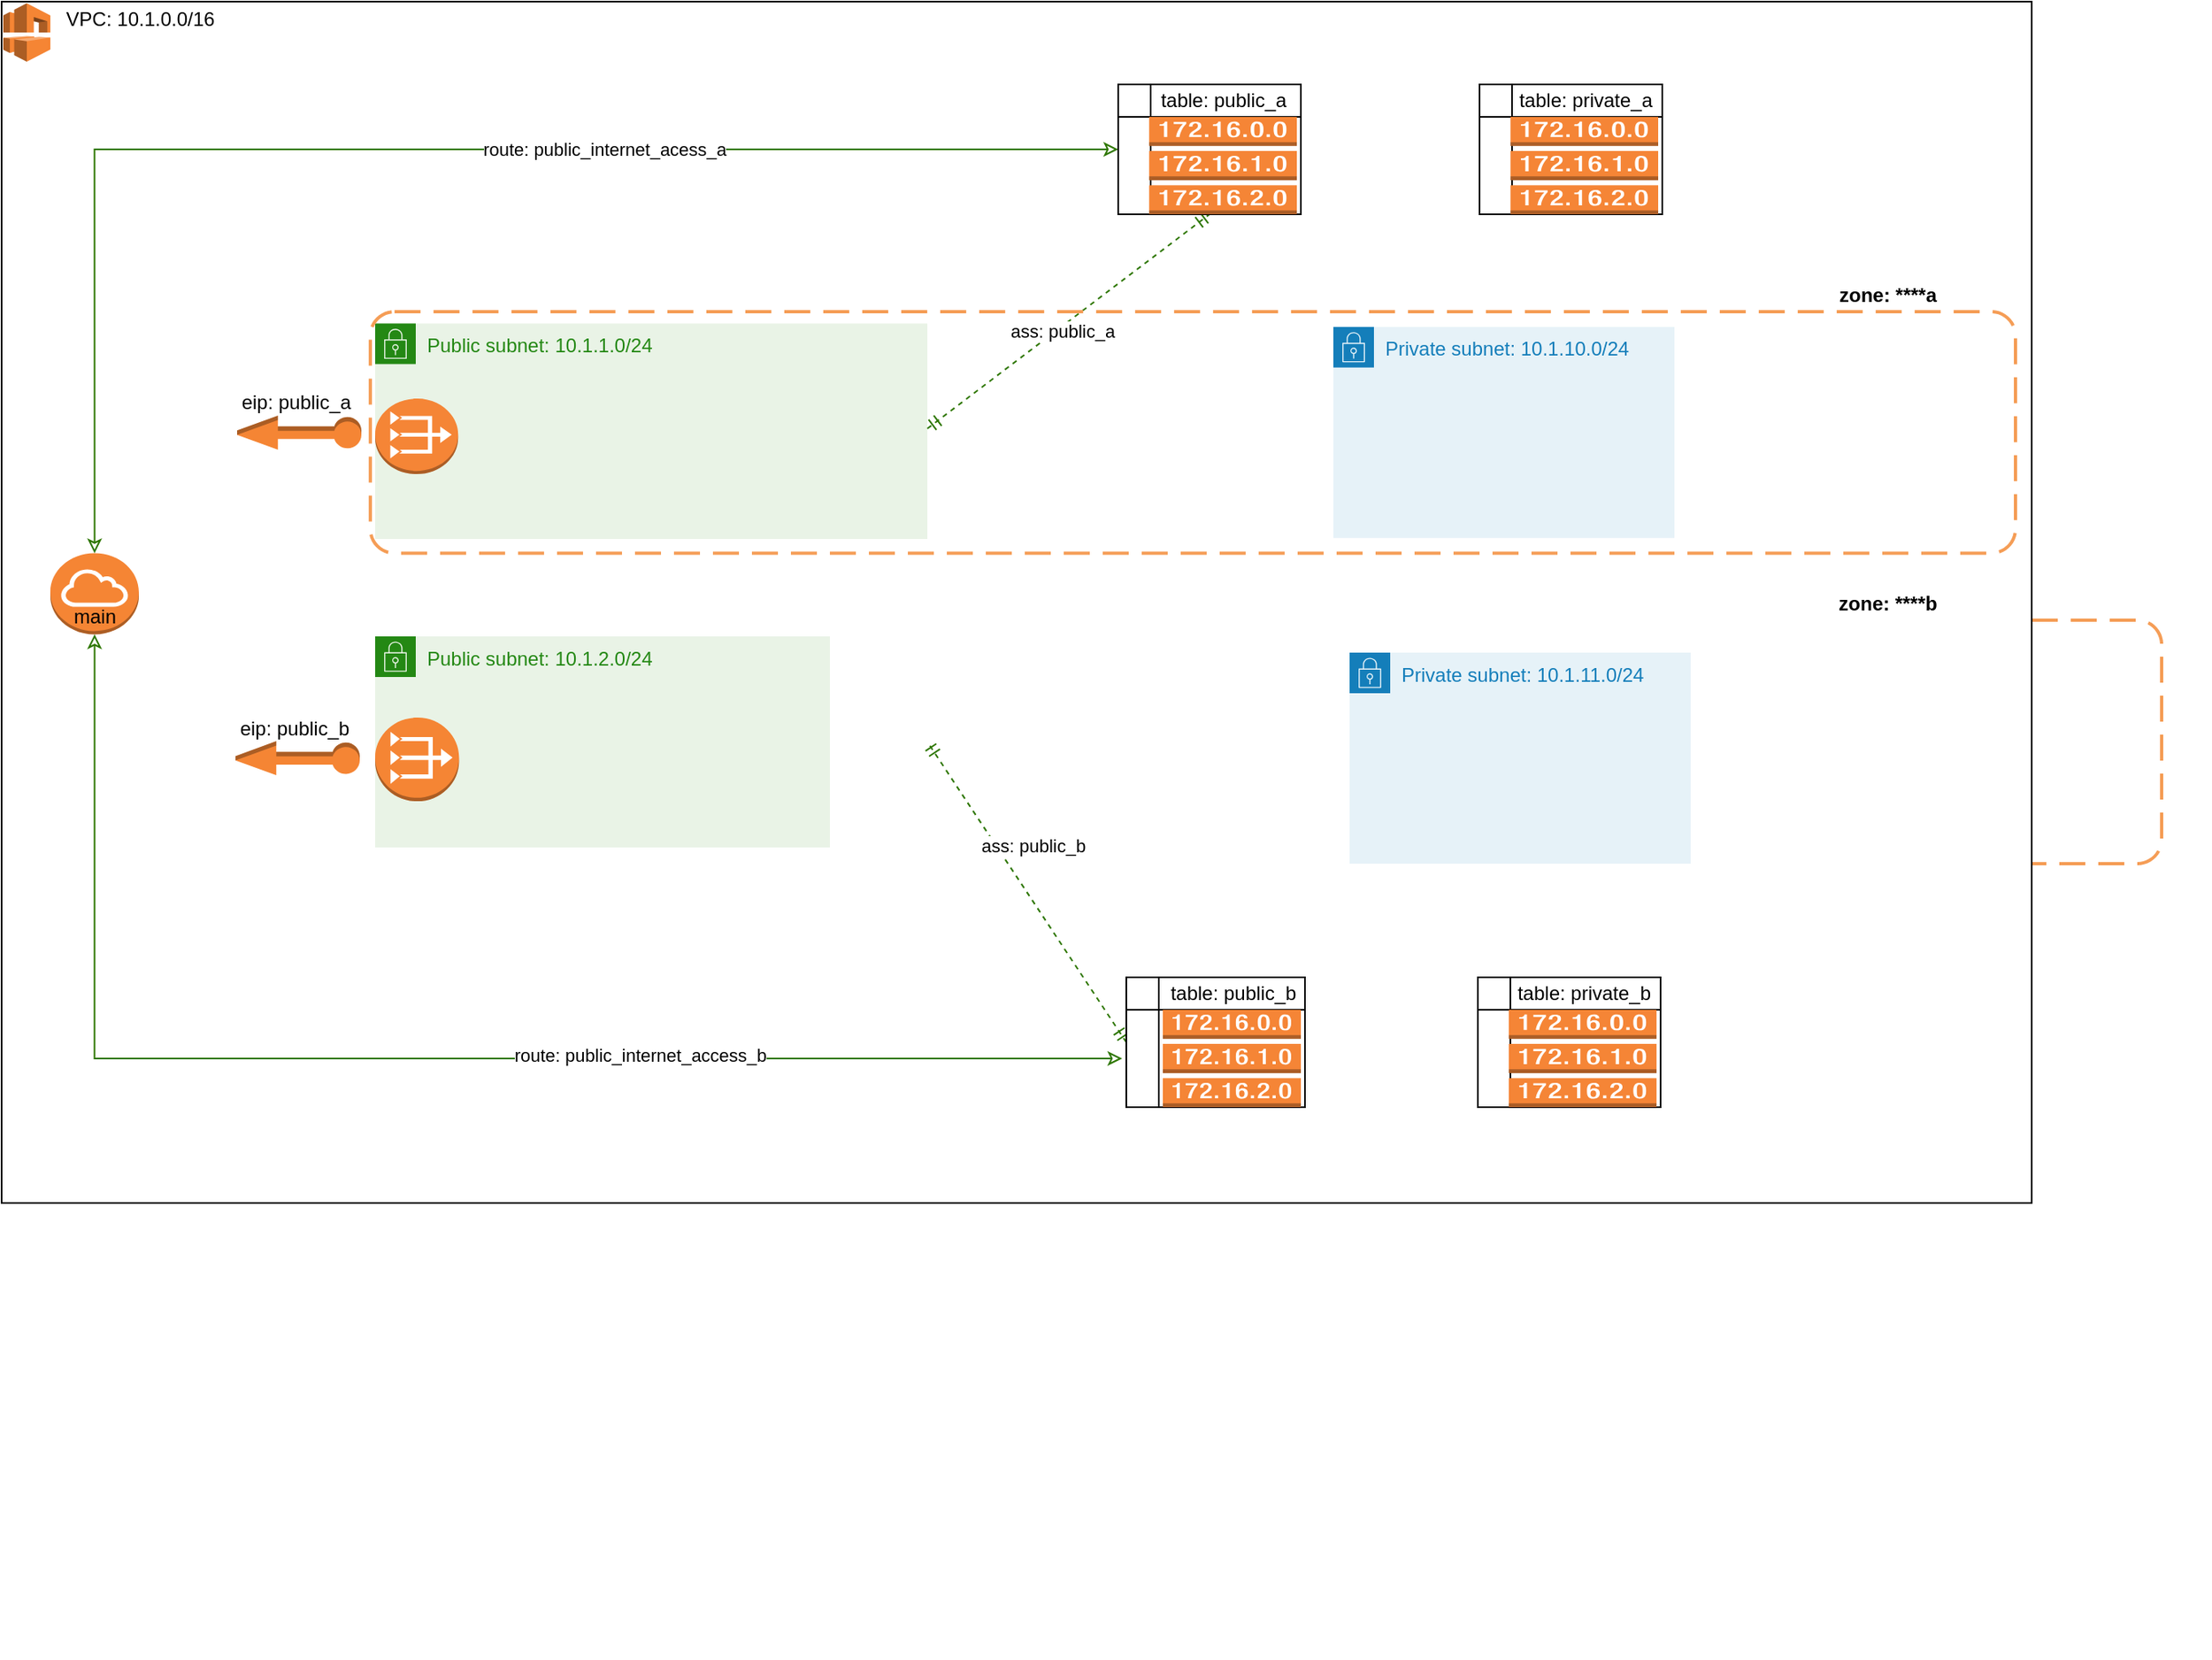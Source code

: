 <mxfile version="13.1.3">
    <diagram id="6hGFLwfOUW9BJ-s0fimq" name="Page-1">
        <mxGraphModel dx="844" dy="714" grid="1" gridSize="10" guides="1" tooltips="1" connect="1" arrows="1" fold="1" page="1" pageScale="1" pageWidth="827" pageHeight="1169" math="0" shadow="0">
            <root>
                <mxCell id="0"/>
                <mxCell id="1" parent="0"/>
                <mxCell id="112" value="" style="rounded=1;arcSize=10;dashed=1;strokeColor=#F59D56;fillColor=none;gradientColor=none;dashPattern=8 4;strokeWidth=2;" vertex="1" parent="1">
                    <mxGeometry x="347.04" y="800" width="1102.96" height="150" as="geometry"/>
                </mxCell>
                <mxCell id="2" value="" style="rounded=0;whiteSpace=wrap;html=1;" parent="1" vertex="1">
                    <mxGeometry x="120" y="419" width="1250" height="740" as="geometry"/>
                </mxCell>
                <mxCell id="119" value="" style="outlineConnect=0;dashed=0;verticalLabelPosition=bottom;verticalAlign=top;align=center;html=1;shape=mxgraph.aws3.vpc;fillColor=#F58534;gradientColor=none;" vertex="1" parent="1">
                    <mxGeometry x="121" y="420" width="29" height="36" as="geometry"/>
                </mxCell>
                <mxCell id="12" value="" style="group" parent="1" vertex="1" connectable="0">
                    <mxGeometry x="320" y="580" width="1160" height="859.5" as="geometry"/>
                </mxCell>
                <mxCell id="24" value="" style="group" parent="12" vertex="1" connectable="0">
                    <mxGeometry y="490" width="350.32" height="358.749" as="geometry"/>
                </mxCell>
                <mxCell id="23" value="" style="group" parent="12" vertex="1" connectable="0">
                    <mxGeometry x="21.667" y="27.89" width="344.901" height="148.749" as="geometry"/>
                </mxCell>
                <mxCell id="87" value="" style="group" vertex="1" connectable="0" parent="12">
                    <mxGeometry x="-40" y="291.56" width="80" height="40.0" as="geometry"/>
                </mxCell>
                <mxCell id="88" value="" style="outlineConnect=0;dashed=0;verticalLabelPosition=bottom;verticalAlign=top;align=center;html=1;shape=mxgraph.aws3.elastic_ip;fillColor=#F58534;gradientColor=none;rotation=-180;" vertex="1" parent="87">
                    <mxGeometry x="-16" y="3.0" width="76.5" height="21" as="geometry"/>
                </mxCell>
                <mxCell id="100" value="Public subnet: 10.1.1.0/24" style="points=[[0,0],[0.25,0],[0.5,0],[0.75,0],[1,0],[1,0.25],[1,0.5],[1,0.75],[1,1],[0.75,1],[0.5,1],[0.25,1],[0,1],[0,0.75],[0,0.5],[0,0.25]];outlineConnect=0;gradientColor=none;html=1;whiteSpace=wrap;fontSize=12;fontStyle=0;shape=mxgraph.aws4.group;grIcon=mxgraph.aws4.group_security_group;grStroke=0;strokeColor=#248814;fillColor=#E9F3E6;verticalAlign=top;align=left;spacingLeft=30;fontColor=#248814;dashed=0;" vertex="1" parent="12">
                    <mxGeometry x="30" y="37.26" width="340" height="132.74" as="geometry"/>
                </mxCell>
                <mxCell id="28" value="" style="outlineConnect=0;dashed=0;verticalLabelPosition=bottom;verticalAlign=top;align=center;html=1;shape=mxgraph.aws3.vpc_nat_gateway;fillColor=#F58536;gradientColor=none;" parent="12" vertex="1">
                    <mxGeometry x="29.998" y="83.518" width="51.09" height="46.484" as="geometry"/>
                </mxCell>
                <mxCell id="86" value="" style="group" vertex="1" connectable="0" parent="12">
                    <mxGeometry x="-51" y="90" width="80" height="40.0" as="geometry"/>
                </mxCell>
                <mxCell id="82" value="" style="outlineConnect=0;dashed=0;verticalLabelPosition=bottom;verticalAlign=top;align=center;html=1;shape=mxgraph.aws3.elastic_ip;fillColor=#F58534;gradientColor=none;rotation=-180;" vertex="1" parent="86">
                    <mxGeometry x="-4" y="4.0" width="76.5" height="21" as="geometry"/>
                </mxCell>
                <mxCell id="129" value="" style="group" vertex="1" connectable="0" parent="12">
                    <mxGeometry x="30" y="230" width="280" height="130" as="geometry"/>
                </mxCell>
                <mxCell id="105" value="Public subnet: 10.1.2.0/24" style="points=[[0,0],[0.25,0],[0.5,0],[0.75,0],[1,0],[1,0.25],[1,0.5],[1,0.75],[1,1],[0.75,1],[0.5,1],[0.25,1],[0,1],[0,0.75],[0,0.5],[0,0.25]];outlineConnect=0;gradientColor=none;html=1;whiteSpace=wrap;fontSize=12;fontStyle=0;shape=mxgraph.aws4.group;grIcon=mxgraph.aws4.group_security_group;grStroke=0;strokeColor=#248814;fillColor=#E9F3E6;verticalAlign=top;align=left;spacingLeft=30;fontColor=#248814;dashed=0;" vertex="1" parent="129">
                    <mxGeometry width="280" height="130" as="geometry"/>
                </mxCell>
                <mxCell id="80" value="" style="outlineConnect=0;dashed=0;verticalLabelPosition=bottom;verticalAlign=top;align=center;html=1;shape=mxgraph.aws3.vpc_nat_gateway;fillColor=#F58534;gradientColor=none;" vertex="1" parent="129">
                    <mxGeometry x="0.001" y="50.0" width="51.66" height="51.56" as="geometry"/>
                </mxCell>
                <mxCell id="22" value="" style="outlineConnect=0;dashed=0;verticalLabelPosition=bottom;verticalAlign=top;align=center;html=1;shape=mxgraph.aws3.internet_gateway;fillColor=#F58534;gradientColor=none;" parent="1" vertex="1">
                    <mxGeometry x="150" y="758.75" width="54.489" height="50" as="geometry"/>
                </mxCell>
                <mxCell id="64" value="" style="edgeStyle=orthogonalEdgeStyle;rounded=0;orthogonalLoop=1;jettySize=auto;html=1;" edge="1" parent="1" target="63">
                    <mxGeometry relative="1" as="geometry">
                        <mxPoint x="308" y="1182" as="sourcePoint"/>
                    </mxGeometry>
                </mxCell>
                <mxCell id="69" value="" style="group" vertex="1" connectable="0" parent="1">
                    <mxGeometry x="686.568" y="682.265" as="geometry"/>
                </mxCell>
                <mxCell id="42" style="rounded=0;orthogonalLoop=1;jettySize=auto;html=1;startArrow=ERmandOne;startFill=0;endArrow=ERmandOne;endFill=0;elbow=vertical;entryX=0.5;entryY=1;entryDx=0;entryDy=0;dashed=1;fillColor=#60a917;strokeColor=#2D7600;" parent="69" target="19" edge="1">
                    <mxGeometry relative="1" as="geometry">
                        <mxPoint x="3.432" y="-0.265" as="sourcePoint"/>
                    </mxGeometry>
                </mxCell>
                <mxCell id="43" value="ass: public_a" style="edgeLabel;html=1;align=center;verticalAlign=middle;resizable=0;points=[];" parent="42" vertex="1" connectable="0">
                    <mxGeometry x="-0.061" y="-2" relative="1" as="geometry">
                        <mxPoint as="offset"/>
                    </mxGeometry>
                </mxCell>
                <mxCell id="72" style="rounded=0;orthogonalLoop=1;jettySize=auto;html=1;exitX=0;exitY=0.5;exitDx=0;exitDy=0;startArrow=ERmandOne;startFill=0;endArrow=ERmandOne;endFill=0;dashed=1;fillColor=#60a917;strokeColor=#2D7600;" edge="1" parent="1" source="67">
                    <mxGeometry relative="1" as="geometry">
                        <mxPoint x="690" y="875" as="targetPoint"/>
                    </mxGeometry>
                </mxCell>
                <mxCell id="73" value="ass: public_b" style="edgeLabel;html=1;align=center;verticalAlign=middle;resizable=0;points=[];" vertex="1" connectable="0" parent="72">
                    <mxGeometry x="0.336" y="2" relative="1" as="geometry">
                        <mxPoint x="25.5" y="1" as="offset"/>
                    </mxGeometry>
                </mxCell>
                <mxCell id="74" style="edgeStyle=orthogonalEdgeStyle;rounded=0;orthogonalLoop=1;jettySize=auto;html=1;entryX=0.5;entryY=0;entryDx=0;entryDy=0;entryPerimeter=0;startArrow=classic;startFill=0;endArrow=classic;endFill=0;fillColor=#60a917;strokeColor=#2D7600;" edge="1" parent="1" source="19" target="22">
                    <mxGeometry relative="1" as="geometry">
                        <Array as="points">
                            <mxPoint x="177" y="510"/>
                        </Array>
                    </mxGeometry>
                </mxCell>
                <mxCell id="121" value="route: public_internet_acess_a" style="edgeLabel;html=1;align=center;verticalAlign=middle;resizable=0;points=[];" vertex="1" connectable="0" parent="74">
                    <mxGeometry x="-0.28" relative="1" as="geometry">
                        <mxPoint as="offset"/>
                    </mxGeometry>
                </mxCell>
                <mxCell id="78" style="edgeStyle=orthogonalEdgeStyle;rounded=0;orthogonalLoop=1;jettySize=auto;html=1;entryX=0.5;entryY=1;entryDx=0;entryDy=0;entryPerimeter=0;startArrow=classic;startFill=0;endArrow=classic;endFill=0;exitX=-0.023;exitY=0.625;exitDx=0;exitDy=0;exitPerimeter=0;fillColor=#60a917;strokeColor=#2D7600;" edge="1" parent="1" source="67" target="22">
                    <mxGeometry relative="1" as="geometry">
                        <Array as="points">
                            <mxPoint x="177" y="1070"/>
                        </Array>
                    </mxGeometry>
                </mxCell>
                <mxCell id="120" value="route: public_internet_access_b" style="edgeLabel;html=1;align=center;verticalAlign=middle;resizable=0;points=[];" vertex="1" connectable="0" parent="78">
                    <mxGeometry x="-0.334" y="-2" relative="1" as="geometry">
                        <mxPoint as="offset"/>
                    </mxGeometry>
                </mxCell>
                <mxCell id="89" value="eip: public_b" style="text;html=1;align=center;verticalAlign=middle;resizable=0;points=[];autosize=1;" vertex="1" parent="1">
                    <mxGeometry x="260" y="857" width="80" height="20" as="geometry"/>
                </mxCell>
                <mxCell id="83" value="eip: public_a" style="text;html=1;align=center;verticalAlign=middle;resizable=0;points=[];autosize=1;" vertex="1" parent="1">
                    <mxGeometry x="261" y="656" width="80" height="20" as="geometry"/>
                </mxCell>
                <mxCell id="113" value="zone: ****b" style="text;html=1;align=center;verticalAlign=middle;resizable=0;points=[];autosize=1;fontStyle=1" vertex="1" parent="1">
                    <mxGeometry x="1241" y="780" width="80" height="20" as="geometry"/>
                </mxCell>
                <mxCell id="103" value="zone: ****a" style="text;html=1;align=center;verticalAlign=middle;resizable=0;points=[];autosize=1;fontStyle=1" vertex="1" parent="1">
                    <mxGeometry x="1241" y="590" width="80" height="20" as="geometry"/>
                </mxCell>
                <mxCell id="3" value="VPC: 10.1.0.0/16" style="text;html=1;align=center;verticalAlign=middle;resizable=0;points=[];autosize=1;" parent="1" vertex="1">
                    <mxGeometry x="150" y="420" width="110" height="20" as="geometry"/>
                </mxCell>
                <mxCell id="38" value="" style="group" parent="1" vertex="1" connectable="0">
                    <mxGeometry x="807.5" y="470" width="112.5" height="80" as="geometry"/>
                </mxCell>
                <mxCell id="19" value="" style="shape=internalStorage;whiteSpace=wrap;html=1;backgroundOutline=1;" parent="38" vertex="1">
                    <mxGeometry width="112.5" height="80" as="geometry"/>
                </mxCell>
                <mxCell id="35" value="table: public_a" style="text;html=1;align=center;verticalAlign=middle;resizable=0;points=[];autosize=1;" parent="38" vertex="1">
                    <mxGeometry x="19.565" width="90" height="20" as="geometry"/>
                </mxCell>
                <mxCell id="123" value="" style="outlineConnect=0;dashed=0;verticalLabelPosition=bottom;verticalAlign=top;align=center;html=1;shape=mxgraph.aws3.route_table;fillColor=#F58536;gradientColor=none;" vertex="1" parent="38">
                    <mxGeometry x="19.08" y="20" width="90.92" height="60" as="geometry"/>
                </mxCell>
                <mxCell id="67" value="" style="shape=internalStorage;whiteSpace=wrap;html=1;backgroundOutline=1;" vertex="1" parent="1">
                    <mxGeometry x="812.5" y="1020" width="110" height="80" as="geometry"/>
                </mxCell>
                <mxCell id="68" value="table: public_b" style="text;html=1;align=center;verticalAlign=middle;resizable=0;points=[];autosize=1;" vertex="1" parent="1">
                    <mxGeometry x="832.501" y="1020" width="90" height="20" as="geometry"/>
                </mxCell>
                <mxCell id="97" value="" style="rounded=1;arcSize=10;dashed=1;strokeColor=#F59D56;fillColor=none;gradientColor=none;dashPattern=8 4;strokeWidth=2;" vertex="1" parent="1">
                    <mxGeometry x="347.04" y="610" width="1012.96" height="148.75" as="geometry"/>
                </mxCell>
                <mxCell id="122" value="" style="outlineConnect=0;dashed=0;verticalLabelPosition=bottom;verticalAlign=top;align=center;html=1;shape=mxgraph.aws3.route_table;fillColor=#F58536;gradientColor=none;" vertex="1" parent="1">
                    <mxGeometry x="835" y="1040" width="85" height="60" as="geometry"/>
                </mxCell>
                <mxCell id="75" value="main" style="text;html=1;align=center;verticalAlign=middle;resizable=0;points=[];autosize=1;" vertex="1" parent="1">
                    <mxGeometry x="157.24" y="787.75" width="40" height="20" as="geometry"/>
                </mxCell>
                <mxCell id="126" value="Private subnet: 10.1.10.0/24" style="points=[[0,0],[0.25,0],[0.5,0],[0.75,0],[1,0],[1,0.25],[1,0.5],[1,0.75],[1,1],[0.75,1],[0.5,1],[0.25,1],[0,1],[0,0.75],[0,0.5],[0,0.25]];outlineConnect=0;gradientColor=none;html=1;whiteSpace=wrap;fontSize=12;fontStyle=0;shape=mxgraph.aws4.group;grIcon=mxgraph.aws4.group_security_group;grStroke=0;strokeColor=#147EBA;fillColor=#E6F2F8;verticalAlign=top;align=left;spacingLeft=30;fontColor=#147EBA;dashed=0;" vertex="1" parent="1">
                    <mxGeometry x="940" y="619.38" width="210" height="130" as="geometry"/>
                </mxCell>
                <mxCell id="133" value="Private subnet: 10.1.11.0/24" style="points=[[0,0],[0.25,0],[0.5,0],[0.75,0],[1,0],[1,0.25],[1,0.5],[1,0.75],[1,1],[0.75,1],[0.5,1],[0.25,1],[0,1],[0,0.75],[0,0.5],[0,0.25]];outlineConnect=0;gradientColor=none;html=1;whiteSpace=wrap;fontSize=12;fontStyle=0;shape=mxgraph.aws4.group;grIcon=mxgraph.aws4.group_security_group;grStroke=0;strokeColor=#147EBA;fillColor=#E6F2F8;verticalAlign=top;align=left;spacingLeft=30;fontColor=#147EBA;dashed=0;" vertex="1" parent="1">
                    <mxGeometry x="950" y="820" width="210" height="130" as="geometry"/>
                </mxCell>
                <mxCell id="138" value="" style="group" vertex="1" connectable="0" parent="1">
                    <mxGeometry x="1028.97" y="1020" width="114.565" height="80" as="geometry"/>
                </mxCell>
                <mxCell id="134" value="" style="shape=internalStorage;whiteSpace=wrap;html=1;backgroundOutline=1;" vertex="1" parent="138">
                    <mxGeometry width="112.5" height="80" as="geometry"/>
                </mxCell>
                <mxCell id="135" value="table: private_b" style="text;html=1;align=center;verticalAlign=middle;resizable=0;points=[];autosize=1;" vertex="1" parent="138">
                    <mxGeometry x="14.565" width="100" height="20" as="geometry"/>
                </mxCell>
                <mxCell id="136" value="" style="outlineConnect=0;dashed=0;verticalLabelPosition=bottom;verticalAlign=top;align=center;html=1;shape=mxgraph.aws3.route_table;fillColor=#F58536;gradientColor=none;" vertex="1" parent="138">
                    <mxGeometry x="19.08" y="20" width="90.92" height="60" as="geometry"/>
                </mxCell>
                <mxCell id="139" value="" style="group" vertex="1" connectable="0" parent="1">
                    <mxGeometry x="1030" y="470" width="114.565" height="80" as="geometry"/>
                </mxCell>
                <mxCell id="130" value="" style="shape=internalStorage;whiteSpace=wrap;html=1;backgroundOutline=1;" vertex="1" parent="139">
                    <mxGeometry width="112.5" height="80" as="geometry"/>
                </mxCell>
                <mxCell id="131" value="table: private_a" style="text;html=1;align=center;verticalAlign=middle;resizable=0;points=[];autosize=1;" vertex="1" parent="139">
                    <mxGeometry x="14.565" width="100" height="20" as="geometry"/>
                </mxCell>
                <mxCell id="132" value="" style="outlineConnect=0;dashed=0;verticalLabelPosition=bottom;verticalAlign=top;align=center;html=1;shape=mxgraph.aws3.route_table;fillColor=#F58536;gradientColor=none;" vertex="1" parent="139">
                    <mxGeometry x="19.08" y="20" width="90.92" height="60" as="geometry"/>
                </mxCell>
            </root>
        </mxGraphModel>
    </diagram>
</mxfile>